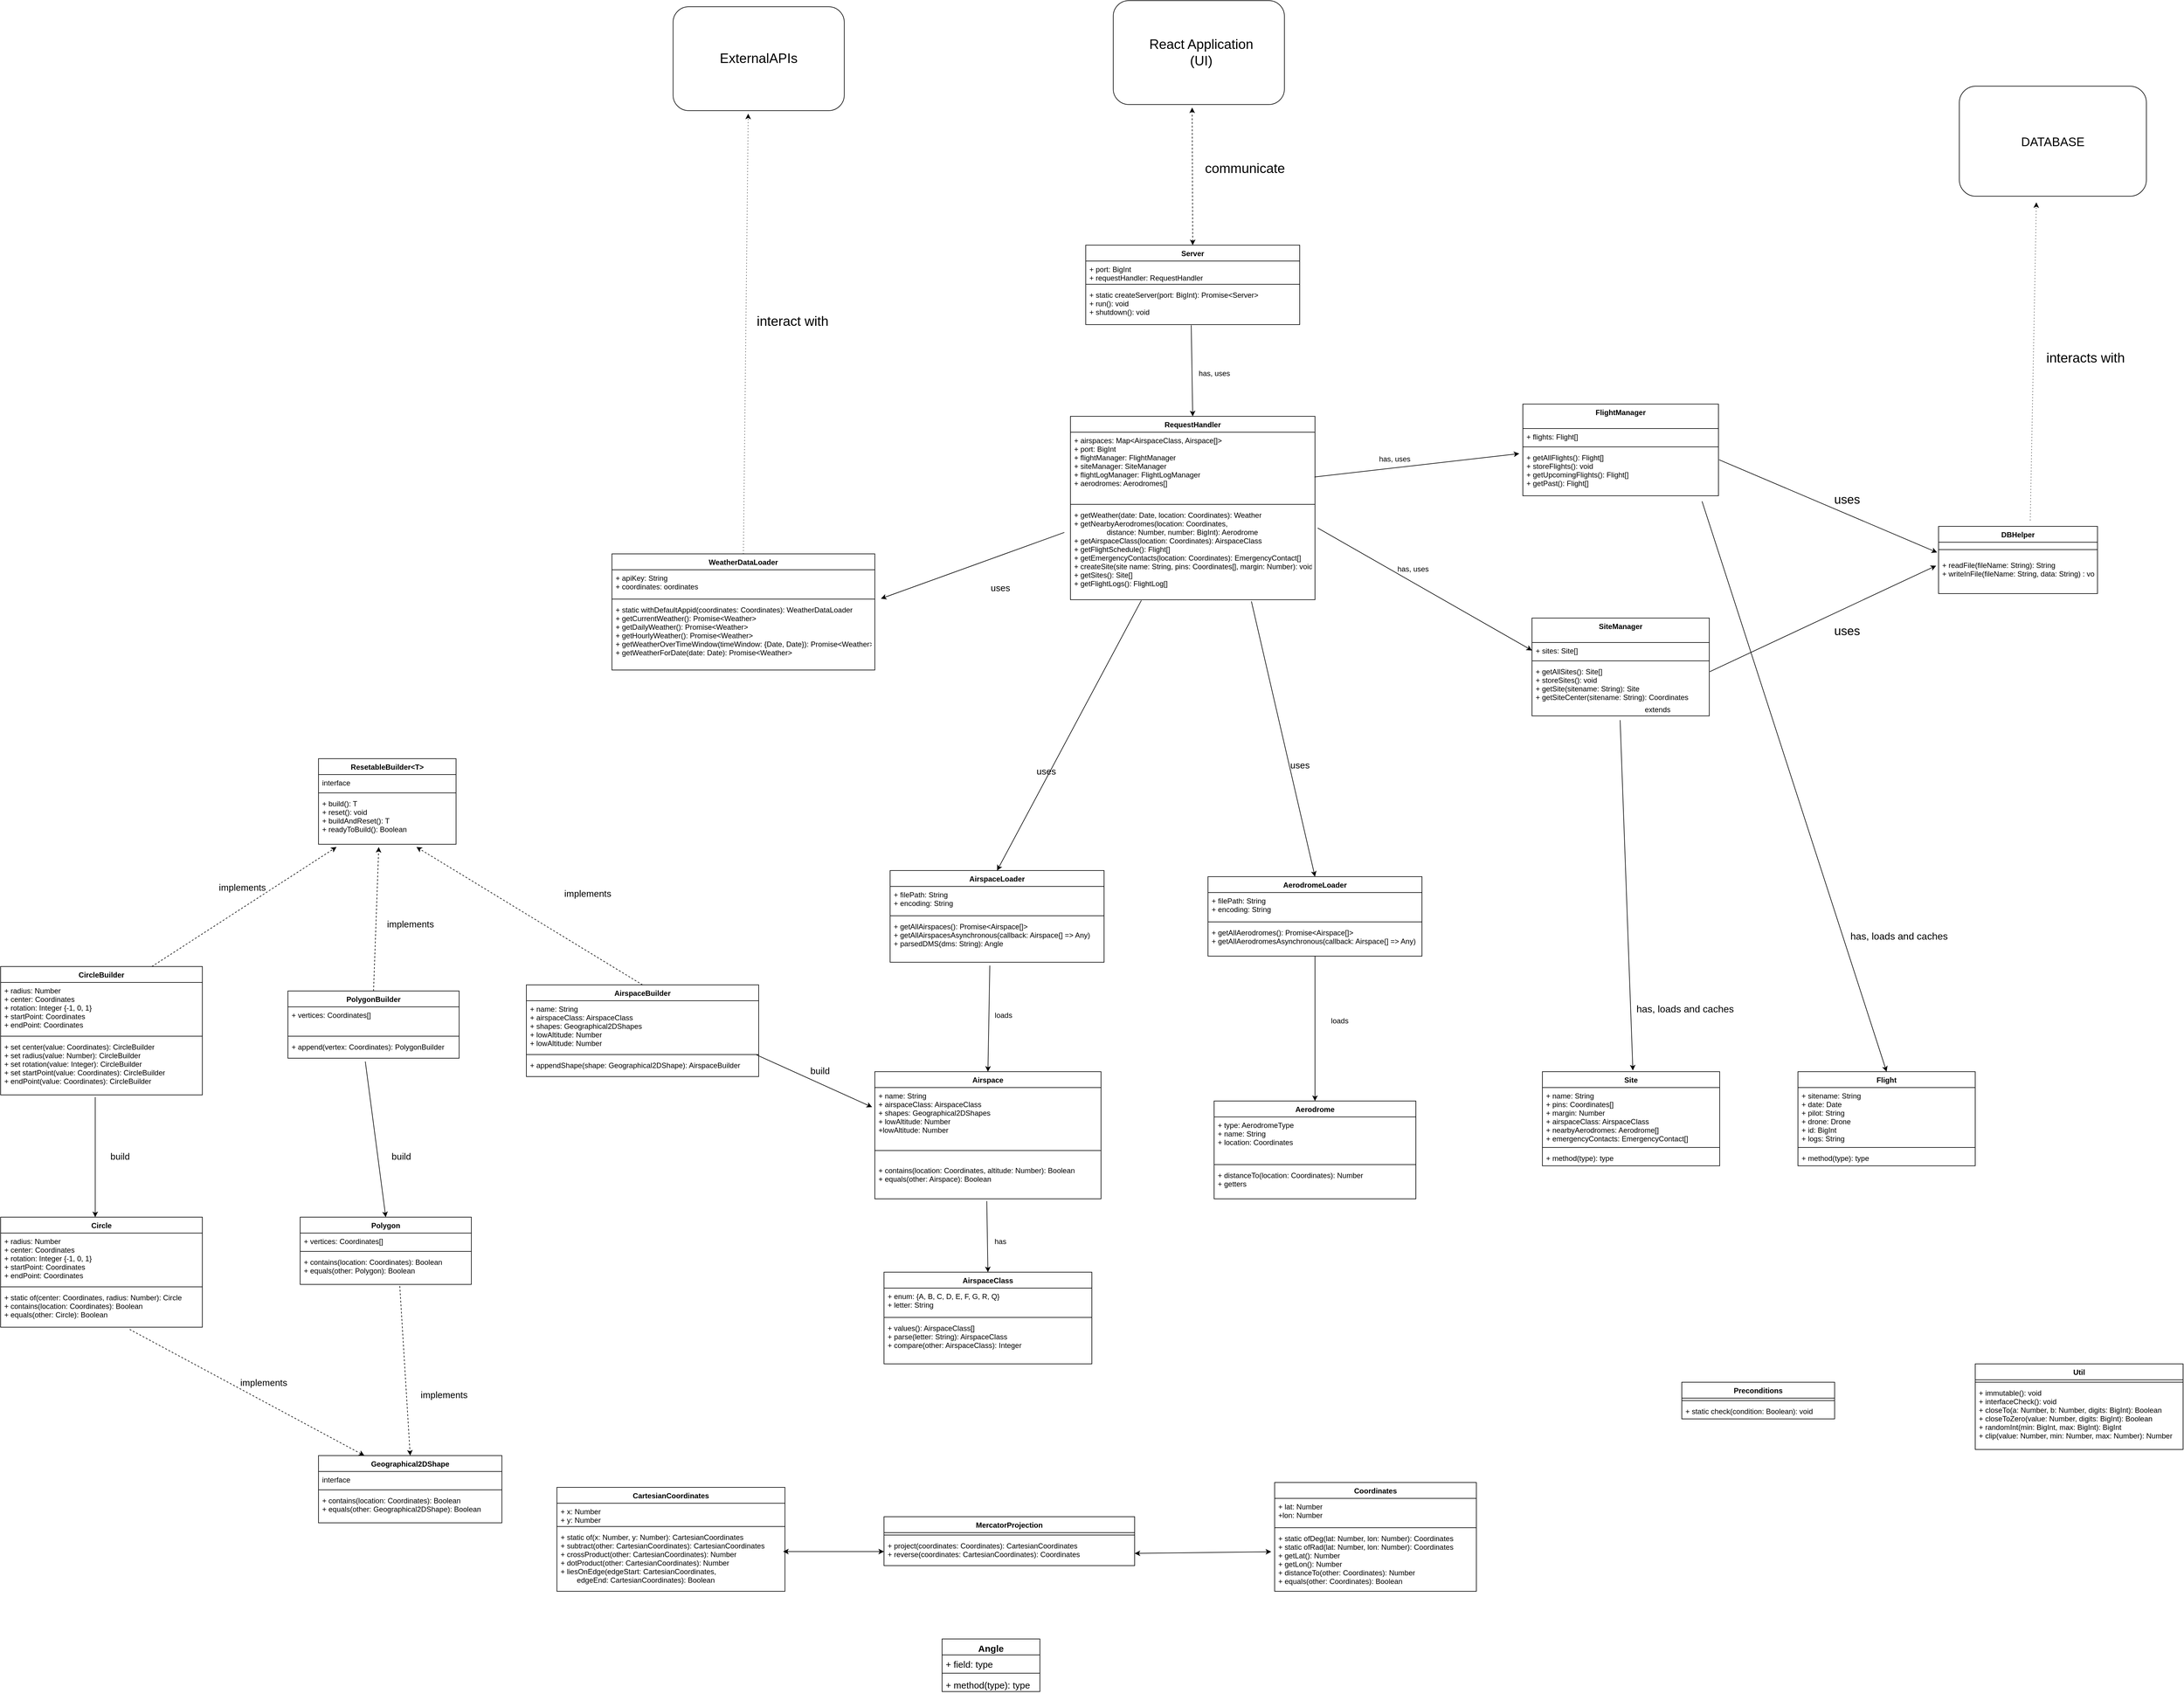 <mxfile version="17.2.4" type="github">
  <diagram id="C5RBs43oDa-KdzZeNtuy" name="Page-1">
    <mxGraphModel dx="4141" dy="2579" grid="1" gridSize="10" guides="1" tooltips="1" connect="1" arrows="1" fold="1" page="1" pageScale="1" pageWidth="827" pageHeight="1169" math="0" shadow="0">
      <root>
        <mxCell id="WIyWlLk6GJQsqaUBKTNV-0" />
        <mxCell id="WIyWlLk6GJQsqaUBKTNV-1" parent="WIyWlLk6GJQsqaUBKTNV-0" />
        <mxCell id="lrnJ2G7k063MCXL8fDlo-81" value="DBHelper" style="swimlane;fontStyle=1;align=center;verticalAlign=top;childLayout=stackLayout;horizontal=1;startSize=26;horizontalStack=0;resizeParent=1;resizeParentMax=0;resizeLast=0;collapsible=1;marginBottom=0;" parent="WIyWlLk6GJQsqaUBKTNV-1" vertex="1">
          <mxGeometry x="1500" y="370" width="260" height="110" as="geometry" />
        </mxCell>
        <mxCell id="lrnJ2G7k063MCXL8fDlo-83" value="" style="line;strokeWidth=1;fillColor=none;align=left;verticalAlign=middle;spacingTop=-1;spacingLeft=3;spacingRight=3;rotatable=0;labelPosition=right;points=[];portConstraint=eastwest;" parent="lrnJ2G7k063MCXL8fDlo-81" vertex="1">
          <mxGeometry y="26" width="260" height="24" as="geometry" />
        </mxCell>
        <mxCell id="lrnJ2G7k063MCXL8fDlo-84" value="+ readFile(fileName: String): String&#xa;+ writeInFile(fileName: String, data: String) : void" style="text;strokeColor=none;fillColor=none;align=left;verticalAlign=top;spacingLeft=4;spacingRight=4;overflow=hidden;rotatable=0;points=[[0,0.5],[1,0.5]];portConstraint=eastwest;" parent="lrnJ2G7k063MCXL8fDlo-81" vertex="1">
          <mxGeometry y="50" width="260" height="60" as="geometry" />
        </mxCell>
        <mxCell id="lrnJ2G7k063MCXL8fDlo-104" value="extends" style="text;html=1;align=center;verticalAlign=middle;resizable=0;points=[];autosize=1;strokeColor=none;fillColor=none;" parent="WIyWlLk6GJQsqaUBKTNV-1" vertex="1">
          <mxGeometry x="1010" y="660" width="60" height="20" as="geometry" />
        </mxCell>
        <mxCell id="lrnJ2G7k063MCXL8fDlo-109" style="edgeStyle=none;rounded=0;orthogonalLoop=1;jettySize=auto;html=1;exitX=1.003;exitY=0.224;exitDx=0;exitDy=0;elbow=vertical;exitPerimeter=0;entryX=-0.009;entryY=-0.122;entryDx=0;entryDy=0;entryPerimeter=0;" parent="WIyWlLk6GJQsqaUBKTNV-1" source="vlNL6bizQgZR33wYxCrr-16" edge="1" target="lrnJ2G7k063MCXL8fDlo-84">
          <mxGeometry relative="1" as="geometry">
            <mxPoint x="1610" y="500" as="targetPoint" />
            <Array as="points" />
            <mxPoint x="1280" y="499" as="sourcePoint" />
          </mxGeometry>
        </mxCell>
        <mxCell id="lrnJ2G7k063MCXL8fDlo-120" style="edgeStyle=none;rounded=0;orthogonalLoop=1;jettySize=auto;html=1;exitX=0.29;exitY=1.007;exitDx=0;exitDy=0;elbow=vertical;exitPerimeter=0;entryX=0.5;entryY=0;entryDx=0;entryDy=0;" parent="WIyWlLk6GJQsqaUBKTNV-1" source="vlNL6bizQgZR33wYxCrr-4" target="lrnJ2G7k063MCXL8fDlo-116" edge="1">
          <mxGeometry relative="1" as="geometry">
            <mxPoint x="250" y="1110" as="targetPoint" />
            <mxPoint x="210.3" y="524.526" as="sourcePoint" />
          </mxGeometry>
        </mxCell>
        <mxCell id="lrnJ2G7k063MCXL8fDlo-116" value="AirspaceLoader" style="swimlane;fontStyle=1;align=center;verticalAlign=top;childLayout=stackLayout;horizontal=1;startSize=26;horizontalStack=0;resizeParent=1;resizeParentMax=0;resizeLast=0;collapsible=1;marginBottom=0;" parent="WIyWlLk6GJQsqaUBKTNV-1" vertex="1">
          <mxGeometry x="-215" y="933" width="350" height="150" as="geometry" />
        </mxCell>
        <mxCell id="lrnJ2G7k063MCXL8fDlo-117" value="+ filePath: String&#xa;+ encoding: String" style="text;strokeColor=none;fillColor=none;align=left;verticalAlign=top;spacingLeft=4;spacingRight=4;overflow=hidden;rotatable=0;points=[[0,0.5],[1,0.5]];portConstraint=eastwest;" parent="lrnJ2G7k063MCXL8fDlo-116" vertex="1">
          <mxGeometry y="26" width="350" height="44" as="geometry" />
        </mxCell>
        <mxCell id="lrnJ2G7k063MCXL8fDlo-118" value="" style="line;strokeWidth=1;fillColor=none;align=left;verticalAlign=middle;spacingTop=-1;spacingLeft=3;spacingRight=3;rotatable=0;labelPosition=right;points=[];portConstraint=eastwest;" parent="lrnJ2G7k063MCXL8fDlo-116" vertex="1">
          <mxGeometry y="70" width="350" height="8" as="geometry" />
        </mxCell>
        <mxCell id="lrnJ2G7k063MCXL8fDlo-119" value="+ getAllAirspaces(): Promise&lt;Airspace[]&gt;&#xa;+ getAllAirspacesAsynchronous(callback: Airspace{] =&gt; Any)&#xa;+ parsedDMS(dms: String): Angle" style="text;strokeColor=none;fillColor=none;align=left;verticalAlign=top;spacingLeft=4;spacingRight=4;overflow=hidden;rotatable=0;points=[[0,0.5],[1,0.5]];portConstraint=eastwest;" parent="lrnJ2G7k063MCXL8fDlo-116" vertex="1">
          <mxGeometry y="78" width="350" height="72" as="geometry" />
        </mxCell>
        <mxCell id="lrnJ2G7k063MCXL8fDlo-126" style="edgeStyle=none;rounded=0;orthogonalLoop=1;jettySize=auto;html=1;exitX=0.74;exitY=1.018;exitDx=0;exitDy=0;elbow=vertical;exitPerimeter=0;entryX=0.5;entryY=0;entryDx=0;entryDy=0;" parent="WIyWlLk6GJQsqaUBKTNV-1" source="vlNL6bizQgZR33wYxCrr-4" target="lrnJ2G7k063MCXL8fDlo-121" edge="1">
          <mxGeometry relative="1" as="geometry">
            <mxPoint x="120" y="950" as="targetPoint" />
            <mxPoint x="375.85" y="522.728" as="sourcePoint" />
          </mxGeometry>
        </mxCell>
        <mxCell id="lrnJ2G7k063MCXL8fDlo-121" value="AerodromeLoader" style="swimlane;fontStyle=1;align=center;verticalAlign=top;childLayout=stackLayout;horizontal=1;startSize=26;horizontalStack=0;resizeParent=1;resizeParentMax=0;resizeLast=0;collapsible=1;marginBottom=0;" parent="WIyWlLk6GJQsqaUBKTNV-1" vertex="1">
          <mxGeometry x="305" y="943" width="350" height="130" as="geometry" />
        </mxCell>
        <mxCell id="lrnJ2G7k063MCXL8fDlo-122" value="+ filePath: String&#xa;+ encoding: String" style="text;strokeColor=none;fillColor=none;align=left;verticalAlign=top;spacingLeft=4;spacingRight=4;overflow=hidden;rotatable=0;points=[[0,0.5],[1,0.5]];portConstraint=eastwest;" parent="lrnJ2G7k063MCXL8fDlo-121" vertex="1">
          <mxGeometry y="26" width="350" height="44" as="geometry" />
        </mxCell>
        <mxCell id="lrnJ2G7k063MCXL8fDlo-123" value="" style="line;strokeWidth=1;fillColor=none;align=left;verticalAlign=middle;spacingTop=-1;spacingLeft=3;spacingRight=3;rotatable=0;labelPosition=right;points=[];portConstraint=eastwest;" parent="lrnJ2G7k063MCXL8fDlo-121" vertex="1">
          <mxGeometry y="70" width="350" height="8" as="geometry" />
        </mxCell>
        <mxCell id="lrnJ2G7k063MCXL8fDlo-124" value="+ getAllAerodromes(): Promise&lt;Airspace[]&gt;&#xa;+ getAllAerodromesAsynchronous(callback: Airspace{] =&gt; Any)" style="text;strokeColor=none;fillColor=none;align=left;verticalAlign=top;spacingLeft=4;spacingRight=4;overflow=hidden;rotatable=0;points=[[0,0.5],[1,0.5]];portConstraint=eastwest;" parent="lrnJ2G7k063MCXL8fDlo-121" vertex="1">
          <mxGeometry y="78" width="350" height="52" as="geometry" />
        </mxCell>
        <mxCell id="lrnJ2G7k063MCXL8fDlo-127" value="WeatherDataLoader" style="swimlane;fontStyle=1;align=center;verticalAlign=top;childLayout=stackLayout;horizontal=1;startSize=26;horizontalStack=0;resizeParent=1;resizeParentMax=0;resizeLast=0;collapsible=1;marginBottom=0;" parent="WIyWlLk6GJQsqaUBKTNV-1" vertex="1">
          <mxGeometry x="-670" y="415" width="430" height="190" as="geometry" />
        </mxCell>
        <mxCell id="lrnJ2G7k063MCXL8fDlo-128" value="+ apiKey: String&#xa;+ coordinates: oordinates" style="text;strokeColor=none;fillColor=none;align=left;verticalAlign=top;spacingLeft=4;spacingRight=4;overflow=hidden;rotatable=0;points=[[0,0.5],[1,0.5]];portConstraint=eastwest;" parent="lrnJ2G7k063MCXL8fDlo-127" vertex="1">
          <mxGeometry y="26" width="430" height="44" as="geometry" />
        </mxCell>
        <mxCell id="lrnJ2G7k063MCXL8fDlo-129" value="" style="line;strokeWidth=1;fillColor=none;align=left;verticalAlign=middle;spacingTop=-1;spacingLeft=3;spacingRight=3;rotatable=0;labelPosition=right;points=[];portConstraint=eastwest;" parent="lrnJ2G7k063MCXL8fDlo-127" vertex="1">
          <mxGeometry y="70" width="430" height="8" as="geometry" />
        </mxCell>
        <mxCell id="lrnJ2G7k063MCXL8fDlo-130" value="+ static withDefaultAppid(coordinates: Coordinates): WeatherDataLoader&#xa;+ getCurrentWeather(): Promise&lt;Weather&gt;&#xa;+ getDailyWeather(): Promise&lt;Weather&gt;&#xa;+ getHourlyWeather(): Promise&lt;Weather&gt;&#xa;+ getWeatherOverTimeWindow(timeWindow: {Date, Date}): Promise&lt;Weather&gt;&#xa;+ getWeatherForDate(date: Date): Promise&lt;Weather&gt;&#xa;" style="text;strokeColor=none;fillColor=none;align=left;verticalAlign=top;spacingLeft=4;spacingRight=4;overflow=hidden;rotatable=0;points=[[0,0.5],[1,0.5]];portConstraint=eastwest;" parent="lrnJ2G7k063MCXL8fDlo-127" vertex="1">
          <mxGeometry y="78" width="430" height="112" as="geometry" />
        </mxCell>
        <mxCell id="lrnJ2G7k063MCXL8fDlo-131" style="edgeStyle=none;rounded=0;orthogonalLoop=1;jettySize=auto;html=1;exitX=-0.025;exitY=0.276;exitDx=0;exitDy=0;entryX=1.023;entryY=-0.042;entryDx=0;entryDy=0;entryPerimeter=0;elbow=vertical;exitPerimeter=0;" parent="WIyWlLk6GJQsqaUBKTNV-1" source="vlNL6bizQgZR33wYxCrr-4" target="lrnJ2G7k063MCXL8fDlo-130" edge="1">
          <mxGeometry relative="1" as="geometry">
            <mxPoint x="120.0" y="433" as="sourcePoint" />
          </mxGeometry>
        </mxCell>
        <mxCell id="lrnJ2G7k063MCXL8fDlo-132" value="Aerodrome" style="swimlane;fontStyle=1;align=center;verticalAlign=top;childLayout=stackLayout;horizontal=1;startSize=26;horizontalStack=0;resizeParent=1;resizeParentMax=0;resizeLast=0;collapsible=1;marginBottom=0;" parent="WIyWlLk6GJQsqaUBKTNV-1" vertex="1">
          <mxGeometry x="315" y="1310" width="330" height="160" as="geometry" />
        </mxCell>
        <mxCell id="lrnJ2G7k063MCXL8fDlo-133" value="+ type: AerodromeType&#xa;+ name: String&#xa;+ location: Coordinates" style="text;strokeColor=none;fillColor=none;align=left;verticalAlign=top;spacingLeft=4;spacingRight=4;overflow=hidden;rotatable=0;points=[[0,0.5],[1,0.5]];portConstraint=eastwest;" parent="lrnJ2G7k063MCXL8fDlo-132" vertex="1">
          <mxGeometry y="26" width="330" height="74" as="geometry" />
        </mxCell>
        <mxCell id="lrnJ2G7k063MCXL8fDlo-134" value="" style="line;strokeWidth=1;fillColor=none;align=left;verticalAlign=middle;spacingTop=-1;spacingLeft=3;spacingRight=3;rotatable=0;labelPosition=right;points=[];portConstraint=eastwest;" parent="lrnJ2G7k063MCXL8fDlo-132" vertex="1">
          <mxGeometry y="100" width="330" height="8" as="geometry" />
        </mxCell>
        <mxCell id="lrnJ2G7k063MCXL8fDlo-135" value="+ distanceTo(location: Coordinates): Number&#xa;+ getters" style="text;strokeColor=none;fillColor=none;align=left;verticalAlign=top;spacingLeft=4;spacingRight=4;overflow=hidden;rotatable=0;points=[[0,0.5],[1,0.5]];portConstraint=eastwest;" parent="lrnJ2G7k063MCXL8fDlo-132" vertex="1">
          <mxGeometry y="108" width="330" height="52" as="geometry" />
        </mxCell>
        <mxCell id="lrnJ2G7k063MCXL8fDlo-136" value="Airspace" style="swimlane;fontStyle=1;align=center;verticalAlign=top;childLayout=stackLayout;horizontal=1;startSize=26;horizontalStack=0;resizeParent=1;resizeParentMax=0;resizeLast=0;collapsible=1;marginBottom=0;" parent="WIyWlLk6GJQsqaUBKTNV-1" vertex="1">
          <mxGeometry x="-240" y="1262" width="370" height="208" as="geometry" />
        </mxCell>
        <mxCell id="lrnJ2G7k063MCXL8fDlo-137" value="+ name: String&#xa;+ airspaceClass: AirspaceClass&#xa;+ shapes: Geographical2DShapes&#xa;+ lowAltitude: Number&#xa;+lowAltitude: Number" style="text;strokeColor=none;fillColor=none;align=left;verticalAlign=top;spacingLeft=4;spacingRight=4;overflow=hidden;rotatable=0;points=[[0,0.5],[1,0.5]];portConstraint=eastwest;" parent="lrnJ2G7k063MCXL8fDlo-136" vertex="1">
          <mxGeometry y="26" width="370" height="84" as="geometry" />
        </mxCell>
        <mxCell id="lrnJ2G7k063MCXL8fDlo-138" value="" style="line;strokeWidth=1;fillColor=none;align=left;verticalAlign=middle;spacingTop=-1;spacingLeft=3;spacingRight=3;rotatable=0;labelPosition=right;points=[];portConstraint=eastwest;" parent="lrnJ2G7k063MCXL8fDlo-136" vertex="1">
          <mxGeometry y="110" width="370" height="38" as="geometry" />
        </mxCell>
        <mxCell id="lrnJ2G7k063MCXL8fDlo-139" value="+ contains(location: Coordinates, altitude: Number): Boolean&#xa;+ equals(other: Airspace): Boolean" style="text;strokeColor=none;fillColor=none;align=left;verticalAlign=top;spacingLeft=4;spacingRight=4;overflow=hidden;rotatable=0;points=[[0,0.5],[1,0.5]];portConstraint=eastwest;" parent="lrnJ2G7k063MCXL8fDlo-136" vertex="1">
          <mxGeometry y="148" width="370" height="60" as="geometry" />
        </mxCell>
        <mxCell id="lrnJ2G7k063MCXL8fDlo-140" value="AirspaceClass" style="swimlane;fontStyle=1;align=center;verticalAlign=top;childLayout=stackLayout;horizontal=1;startSize=26;horizontalStack=0;resizeParent=1;resizeParentMax=0;resizeLast=0;collapsible=1;marginBottom=0;" parent="WIyWlLk6GJQsqaUBKTNV-1" vertex="1">
          <mxGeometry x="-225" y="1590" width="340" height="150" as="geometry" />
        </mxCell>
        <mxCell id="lrnJ2G7k063MCXL8fDlo-141" value="+ enum: {A, B, C, D, E, F, G, R, Q}&#xa;+ letter: String" style="text;strokeColor=none;fillColor=none;align=left;verticalAlign=top;spacingLeft=4;spacingRight=4;overflow=hidden;rotatable=0;points=[[0,0.5],[1,0.5]];portConstraint=eastwest;" parent="lrnJ2G7k063MCXL8fDlo-140" vertex="1">
          <mxGeometry y="26" width="340" height="44" as="geometry" />
        </mxCell>
        <mxCell id="lrnJ2G7k063MCXL8fDlo-142" value="" style="line;strokeWidth=1;fillColor=none;align=left;verticalAlign=middle;spacingTop=-1;spacingLeft=3;spacingRight=3;rotatable=0;labelPosition=right;points=[];portConstraint=eastwest;" parent="lrnJ2G7k063MCXL8fDlo-140" vertex="1">
          <mxGeometry y="70" width="340" height="8" as="geometry" />
        </mxCell>
        <mxCell id="lrnJ2G7k063MCXL8fDlo-143" value="+ values(): AirspaceClass[]&#xa;+ parse(letter: String): AirspaceClass&#xa;+ compare(other: AirspaceClass): Integer" style="text;strokeColor=none;fillColor=none;align=left;verticalAlign=top;spacingLeft=4;spacingRight=4;overflow=hidden;rotatable=0;points=[[0,0.5],[1,0.5]];portConstraint=eastwest;" parent="lrnJ2G7k063MCXL8fDlo-140" vertex="1">
          <mxGeometry y="78" width="340" height="72" as="geometry" />
        </mxCell>
        <mxCell id="lrnJ2G7k063MCXL8fDlo-144" value="AirspaceBuilder" style="swimlane;fontStyle=1;align=center;verticalAlign=top;childLayout=stackLayout;horizontal=1;startSize=26;horizontalStack=0;resizeParent=1;resizeParentMax=0;resizeLast=0;collapsible=1;marginBottom=0;" parent="WIyWlLk6GJQsqaUBKTNV-1" vertex="1">
          <mxGeometry x="-810" y="1120" width="380" height="150" as="geometry" />
        </mxCell>
        <mxCell id="lrnJ2G7k063MCXL8fDlo-145" value="+ name: String&#xa;+ airspaceClass: AirspaceClass&#xa;+ shapes: Geographical2DShapes&#xa;+ lowAltitude: Number&#xa;+ lowAltitude: Number" style="text;strokeColor=none;fillColor=none;align=left;verticalAlign=top;spacingLeft=4;spacingRight=4;overflow=hidden;rotatable=0;points=[[0,0.5],[1,0.5]];portConstraint=eastwest;" parent="lrnJ2G7k063MCXL8fDlo-144" vertex="1">
          <mxGeometry y="26" width="380" height="84" as="geometry" />
        </mxCell>
        <mxCell id="lrnJ2G7k063MCXL8fDlo-146" value="" style="line;strokeWidth=1;fillColor=none;align=left;verticalAlign=middle;spacingTop=-1;spacingLeft=3;spacingRight=3;rotatable=0;labelPosition=right;points=[];portConstraint=eastwest;" parent="lrnJ2G7k063MCXL8fDlo-144" vertex="1">
          <mxGeometry y="110" width="380" height="8" as="geometry" />
        </mxCell>
        <mxCell id="lrnJ2G7k063MCXL8fDlo-147" value="+ appendShape(shape: Geographical2DShape): AirspaceBuilder&#xa;" style="text;strokeColor=none;fillColor=none;align=left;verticalAlign=top;spacingLeft=4;spacingRight=4;overflow=hidden;rotatable=0;points=[[0,0.5],[1,0.5]];portConstraint=eastwest;" parent="lrnJ2G7k063MCXL8fDlo-144" vertex="1">
          <mxGeometry y="118" width="380" height="32" as="geometry" />
        </mxCell>
        <mxCell id="lrnJ2G7k063MCXL8fDlo-148" value="ResetableBuilder&lt;T&gt;" style="swimlane;fontStyle=1;align=center;verticalAlign=top;childLayout=stackLayout;horizontal=1;startSize=26;horizontalStack=0;resizeParent=1;resizeParentMax=0;resizeLast=0;collapsible=1;marginBottom=0;" parent="WIyWlLk6GJQsqaUBKTNV-1" vertex="1">
          <mxGeometry x="-1150" y="750" width="225" height="140" as="geometry" />
        </mxCell>
        <mxCell id="lrnJ2G7k063MCXL8fDlo-149" value="interface" style="text;strokeColor=none;fillColor=none;align=left;verticalAlign=top;spacingLeft=4;spacingRight=4;overflow=hidden;rotatable=0;points=[[0,0.5],[1,0.5]];portConstraint=eastwest;" parent="lrnJ2G7k063MCXL8fDlo-148" vertex="1">
          <mxGeometry y="26" width="225" height="26" as="geometry" />
        </mxCell>
        <mxCell id="lrnJ2G7k063MCXL8fDlo-150" value="" style="line;strokeWidth=1;fillColor=none;align=left;verticalAlign=middle;spacingTop=-1;spacingLeft=3;spacingRight=3;rotatable=0;labelPosition=right;points=[];portConstraint=eastwest;" parent="lrnJ2G7k063MCXL8fDlo-148" vertex="1">
          <mxGeometry y="52" width="225" height="8" as="geometry" />
        </mxCell>
        <mxCell id="lrnJ2G7k063MCXL8fDlo-151" value="+ build(): T&#xa;+ reset(): void&#xa;+ buildAndReset(): T&#xa;+ readyToBuild(): Boolean" style="text;strokeColor=none;fillColor=none;align=left;verticalAlign=top;spacingLeft=4;spacingRight=4;overflow=hidden;rotatable=0;points=[[0,0.5],[1,0.5]];portConstraint=eastwest;" parent="lrnJ2G7k063MCXL8fDlo-148" vertex="1">
          <mxGeometry y="60" width="225" height="80" as="geometry" />
        </mxCell>
        <mxCell id="lrnJ2G7k063MCXL8fDlo-152" value="PolygonBuilder" style="swimlane;fontStyle=1;align=center;verticalAlign=top;childLayout=stackLayout;horizontal=1;startSize=26;horizontalStack=0;resizeParent=1;resizeParentMax=0;resizeLast=0;collapsible=1;marginBottom=0;" parent="WIyWlLk6GJQsqaUBKTNV-1" vertex="1">
          <mxGeometry x="-1200" y="1130" width="280" height="110" as="geometry" />
        </mxCell>
        <mxCell id="lrnJ2G7k063MCXL8fDlo-153" value="+ vertices: Coordinates[]" style="text;strokeColor=none;fillColor=none;align=left;verticalAlign=top;spacingLeft=4;spacingRight=4;overflow=hidden;rotatable=0;points=[[0,0.5],[1,0.5]];portConstraint=eastwest;" parent="lrnJ2G7k063MCXL8fDlo-152" vertex="1">
          <mxGeometry y="26" width="280" height="44" as="geometry" />
        </mxCell>
        <mxCell id="lrnJ2G7k063MCXL8fDlo-154" value="" style="line;strokeWidth=1;fillColor=none;align=left;verticalAlign=middle;spacingTop=-1;spacingLeft=3;spacingRight=3;rotatable=0;labelPosition=right;points=[];portConstraint=eastwest;" parent="lrnJ2G7k063MCXL8fDlo-152" vertex="1">
          <mxGeometry y="70" width="280" height="8" as="geometry" />
        </mxCell>
        <mxCell id="lrnJ2G7k063MCXL8fDlo-155" value="+ append(vertex: Coordinates): PolygonBuilder&#xa;" style="text;strokeColor=none;fillColor=none;align=left;verticalAlign=top;spacingLeft=4;spacingRight=4;overflow=hidden;rotatable=0;points=[[0,0.5],[1,0.5]];portConstraint=eastwest;" parent="lrnJ2G7k063MCXL8fDlo-152" vertex="1">
          <mxGeometry y="78" width="280" height="32" as="geometry" />
        </mxCell>
        <mxCell id="lrnJ2G7k063MCXL8fDlo-156" value="CircleBuilder" style="swimlane;fontStyle=1;align=center;verticalAlign=top;childLayout=stackLayout;horizontal=1;startSize=26;horizontalStack=0;resizeParent=1;resizeParentMax=0;resizeLast=0;collapsible=1;marginBottom=0;" parent="WIyWlLk6GJQsqaUBKTNV-1" vertex="1">
          <mxGeometry x="-1670" y="1090" width="330" height="210" as="geometry" />
        </mxCell>
        <mxCell id="lrnJ2G7k063MCXL8fDlo-157" value="+ radius: Number&#xa;+ center: Coordinates&#xa;+ rotation: Integer {-1, 0, 1}&#xa;+ startPoint: Coordinates&#xa;+ endPoint: Coordinates" style="text;strokeColor=none;fillColor=none;align=left;verticalAlign=top;spacingLeft=4;spacingRight=4;overflow=hidden;rotatable=0;points=[[0,0.5],[1,0.5]];portConstraint=eastwest;" parent="lrnJ2G7k063MCXL8fDlo-156" vertex="1">
          <mxGeometry y="26" width="330" height="84" as="geometry" />
        </mxCell>
        <mxCell id="lrnJ2G7k063MCXL8fDlo-158" value="" style="line;strokeWidth=1;fillColor=none;align=left;verticalAlign=middle;spacingTop=-1;spacingLeft=3;spacingRight=3;rotatable=0;labelPosition=right;points=[];portConstraint=eastwest;" parent="lrnJ2G7k063MCXL8fDlo-156" vertex="1">
          <mxGeometry y="110" width="330" height="8" as="geometry" />
        </mxCell>
        <mxCell id="lrnJ2G7k063MCXL8fDlo-159" value="+ set center(value: Coordinates): CircleBuilder&#xa;+ set radius(value: Number): CircleBuilder&#xa;+ set rotation(value: Integer): CircleBuilder&#xa;+ set startPoint(value: Coordinates): CircleBuilder&#xa;+ endPoint(value: Coordinates): CircleBuilder" style="text;strokeColor=none;fillColor=none;align=left;verticalAlign=top;spacingLeft=4;spacingRight=4;overflow=hidden;rotatable=0;points=[[0,0.5],[1,0.5]];portConstraint=eastwest;" parent="lrnJ2G7k063MCXL8fDlo-156" vertex="1">
          <mxGeometry y="118" width="330" height="92" as="geometry" />
        </mxCell>
        <mxCell id="lrnJ2G7k063MCXL8fDlo-160" value="Geographical2DShape" style="swimlane;fontStyle=1;align=center;verticalAlign=top;childLayout=stackLayout;horizontal=1;startSize=26;horizontalStack=0;resizeParent=1;resizeParentMax=0;resizeLast=0;collapsible=1;marginBottom=0;" parent="WIyWlLk6GJQsqaUBKTNV-1" vertex="1">
          <mxGeometry x="-1150" y="1890" width="300" height="110" as="geometry" />
        </mxCell>
        <mxCell id="lrnJ2G7k063MCXL8fDlo-161" value="interface" style="text;strokeColor=none;fillColor=none;align=left;verticalAlign=top;spacingLeft=4;spacingRight=4;overflow=hidden;rotatable=0;points=[[0,0.5],[1,0.5]];portConstraint=eastwest;" parent="lrnJ2G7k063MCXL8fDlo-160" vertex="1">
          <mxGeometry y="26" width="300" height="26" as="geometry" />
        </mxCell>
        <mxCell id="lrnJ2G7k063MCXL8fDlo-162" value="" style="line;strokeWidth=1;fillColor=none;align=left;verticalAlign=middle;spacingTop=-1;spacingLeft=3;spacingRight=3;rotatable=0;labelPosition=right;points=[];portConstraint=eastwest;" parent="lrnJ2G7k063MCXL8fDlo-160" vertex="1">
          <mxGeometry y="52" width="300" height="8" as="geometry" />
        </mxCell>
        <mxCell id="lrnJ2G7k063MCXL8fDlo-163" value="+ contains(location: Coordinates): Boolean&#xa;+ equals(other: Geographical2DShape): Boolean" style="text;strokeColor=none;fillColor=none;align=left;verticalAlign=top;spacingLeft=4;spacingRight=4;overflow=hidden;rotatable=0;points=[[0,0.5],[1,0.5]];portConstraint=eastwest;" parent="lrnJ2G7k063MCXL8fDlo-160" vertex="1">
          <mxGeometry y="60" width="300" height="50" as="geometry" />
        </mxCell>
        <mxCell id="lrnJ2G7k063MCXL8fDlo-164" value="Polygon" style="swimlane;fontStyle=1;align=center;verticalAlign=top;childLayout=stackLayout;horizontal=1;startSize=26;horizontalStack=0;resizeParent=1;resizeParentMax=0;resizeLast=0;collapsible=1;marginBottom=0;" parent="WIyWlLk6GJQsqaUBKTNV-1" vertex="1">
          <mxGeometry x="-1180" y="1500" width="280" height="110" as="geometry" />
        </mxCell>
        <mxCell id="lrnJ2G7k063MCXL8fDlo-165" value="+ vertices: Coordinates[]" style="text;strokeColor=none;fillColor=none;align=left;verticalAlign=top;spacingLeft=4;spacingRight=4;overflow=hidden;rotatable=0;points=[[0,0.5],[1,0.5]];portConstraint=eastwest;" parent="lrnJ2G7k063MCXL8fDlo-164" vertex="1">
          <mxGeometry y="26" width="280" height="26" as="geometry" />
        </mxCell>
        <mxCell id="lrnJ2G7k063MCXL8fDlo-166" value="" style="line;strokeWidth=1;fillColor=none;align=left;verticalAlign=middle;spacingTop=-1;spacingLeft=3;spacingRight=3;rotatable=0;labelPosition=right;points=[];portConstraint=eastwest;" parent="lrnJ2G7k063MCXL8fDlo-164" vertex="1">
          <mxGeometry y="52" width="280" height="8" as="geometry" />
        </mxCell>
        <mxCell id="lrnJ2G7k063MCXL8fDlo-167" value="+ contains(location: Coordinates): Boolean&#xa;+ equals(other: Polygon): Boolean" style="text;strokeColor=none;fillColor=none;align=left;verticalAlign=top;spacingLeft=4;spacingRight=4;overflow=hidden;rotatable=0;points=[[0,0.5],[1,0.5]];portConstraint=eastwest;" parent="lrnJ2G7k063MCXL8fDlo-164" vertex="1">
          <mxGeometry y="60" width="280" height="50" as="geometry" />
        </mxCell>
        <mxCell id="lrnJ2G7k063MCXL8fDlo-168" value="Circle" style="swimlane;fontStyle=1;align=center;verticalAlign=top;childLayout=stackLayout;horizontal=1;startSize=26;horizontalStack=0;resizeParent=1;resizeParentMax=0;resizeLast=0;collapsible=1;marginBottom=0;" parent="WIyWlLk6GJQsqaUBKTNV-1" vertex="1">
          <mxGeometry x="-1670" y="1500" width="330" height="180" as="geometry" />
        </mxCell>
        <mxCell id="lrnJ2G7k063MCXL8fDlo-169" value="+ radius: Number&#xa;+ center: Coordinates&#xa;+ rotation: Integer {-1, 0, 1}&#xa;+ startPoint: Coordinates&#xa;+ endPoint: Coordinates" style="text;strokeColor=none;fillColor=none;align=left;verticalAlign=top;spacingLeft=4;spacingRight=4;overflow=hidden;rotatable=0;points=[[0,0.5],[1,0.5]];portConstraint=eastwest;" parent="lrnJ2G7k063MCXL8fDlo-168" vertex="1">
          <mxGeometry y="26" width="330" height="84" as="geometry" />
        </mxCell>
        <mxCell id="lrnJ2G7k063MCXL8fDlo-170" value="" style="line;strokeWidth=1;fillColor=none;align=left;verticalAlign=middle;spacingTop=-1;spacingLeft=3;spacingRight=3;rotatable=0;labelPosition=right;points=[];portConstraint=eastwest;" parent="lrnJ2G7k063MCXL8fDlo-168" vertex="1">
          <mxGeometry y="110" width="330" height="8" as="geometry" />
        </mxCell>
        <mxCell id="lrnJ2G7k063MCXL8fDlo-171" value="+ static of(center: Coordinates, radius: Number): Circle&#xa;+ contains(location: Coordinates): Boolean&#xa;+ equals(other: Circle): Boolean" style="text;strokeColor=none;fillColor=none;align=left;verticalAlign=top;spacingLeft=4;spacingRight=4;overflow=hidden;rotatable=0;points=[[0,0.5],[1,0.5]];portConstraint=eastwest;" parent="lrnJ2G7k063MCXL8fDlo-168" vertex="1">
          <mxGeometry y="118" width="330" height="62" as="geometry" />
        </mxCell>
        <mxCell id="lrnJ2G7k063MCXL8fDlo-172" value="CartesianCoordinates" style="swimlane;fontStyle=1;align=center;verticalAlign=top;childLayout=stackLayout;horizontal=1;startSize=26;horizontalStack=0;resizeParent=1;resizeParentMax=0;resizeLast=0;collapsible=1;marginBottom=0;" parent="WIyWlLk6GJQsqaUBKTNV-1" vertex="1">
          <mxGeometry x="-760" y="1942" width="373" height="170" as="geometry" />
        </mxCell>
        <mxCell id="lrnJ2G7k063MCXL8fDlo-173" value="+ x: Number&#xa;+ y: Number" style="text;strokeColor=none;fillColor=none;align=left;verticalAlign=top;spacingLeft=4;spacingRight=4;overflow=hidden;rotatable=0;points=[[0,0.5],[1,0.5]];portConstraint=eastwest;" parent="lrnJ2G7k063MCXL8fDlo-172" vertex="1">
          <mxGeometry y="26" width="373" height="34" as="geometry" />
        </mxCell>
        <mxCell id="lrnJ2G7k063MCXL8fDlo-174" value="" style="line;strokeWidth=1;fillColor=none;align=left;verticalAlign=middle;spacingTop=-1;spacingLeft=3;spacingRight=3;rotatable=0;labelPosition=right;points=[];portConstraint=eastwest;" parent="lrnJ2G7k063MCXL8fDlo-172" vertex="1">
          <mxGeometry y="60" width="373" height="8" as="geometry" />
        </mxCell>
        <mxCell id="lrnJ2G7k063MCXL8fDlo-175" value="+ static of(x: Number, y: Number): CartesianCoordinates&#xa;+ subtract(other: CartesianCoordinates): CartesianCoordinates&#xa;+ crossProduct(other: CartesianCoordinates): Number&#xa;+ dotProduct(other: CartesianCoordinates): Number&#xa;+ liesOnEdge(edgeStart: CartesianCoordinates, &#xa;        edgeEnd: CartesianCoordinates): Boolean&#xa; " style="text;strokeColor=none;fillColor=none;align=left;verticalAlign=top;spacingLeft=4;spacingRight=4;overflow=hidden;rotatable=0;points=[[0,0.5],[1,0.5]];portConstraint=eastwest;" parent="lrnJ2G7k063MCXL8fDlo-172" vertex="1">
          <mxGeometry y="68" width="373" height="102" as="geometry" />
        </mxCell>
        <mxCell id="lrnJ2G7k063MCXL8fDlo-176" value="MercatorProjection" style="swimlane;fontStyle=1;align=center;verticalAlign=top;childLayout=stackLayout;horizontal=1;startSize=26;horizontalStack=0;resizeParent=1;resizeParentMax=0;resizeLast=0;collapsible=1;marginBottom=0;" parent="WIyWlLk6GJQsqaUBKTNV-1" vertex="1">
          <mxGeometry x="-225" y="1990" width="410" height="80" as="geometry" />
        </mxCell>
        <mxCell id="lrnJ2G7k063MCXL8fDlo-178" value="" style="line;strokeWidth=1;fillColor=none;align=left;verticalAlign=middle;spacingTop=-1;spacingLeft=3;spacingRight=3;rotatable=0;labelPosition=right;points=[];portConstraint=eastwest;" parent="lrnJ2G7k063MCXL8fDlo-176" vertex="1">
          <mxGeometry y="26" width="410" height="8" as="geometry" />
        </mxCell>
        <mxCell id="lrnJ2G7k063MCXL8fDlo-179" value="+ project(coordinates: Coordinates): CartesianCoordinates&#xa;+ reverse(coordinates: CartesianCoordinates): Coordinates" style="text;strokeColor=none;fillColor=none;align=left;verticalAlign=top;spacingLeft=4;spacingRight=4;overflow=hidden;rotatable=0;points=[[0,0.5],[1,0.5]];portConstraint=eastwest;" parent="lrnJ2G7k063MCXL8fDlo-176" vertex="1">
          <mxGeometry y="34" width="410" height="46" as="geometry" />
        </mxCell>
        <mxCell id="lrnJ2G7k063MCXL8fDlo-180" value="Coordinates" style="swimlane;fontStyle=1;align=center;verticalAlign=top;childLayout=stackLayout;horizontal=1;startSize=26;horizontalStack=0;resizeParent=1;resizeParentMax=0;resizeLast=0;collapsible=1;marginBottom=0;" parent="WIyWlLk6GJQsqaUBKTNV-1" vertex="1">
          <mxGeometry x="414" y="1934" width="330" height="178" as="geometry" />
        </mxCell>
        <mxCell id="lrnJ2G7k063MCXL8fDlo-181" value="+ lat: Number&#xa;+lon: Number" style="text;strokeColor=none;fillColor=none;align=left;verticalAlign=top;spacingLeft=4;spacingRight=4;overflow=hidden;rotatable=0;points=[[0,0.5],[1,0.5]];portConstraint=eastwest;" parent="lrnJ2G7k063MCXL8fDlo-180" vertex="1">
          <mxGeometry y="26" width="330" height="44" as="geometry" />
        </mxCell>
        <mxCell id="lrnJ2G7k063MCXL8fDlo-182" value="" style="line;strokeWidth=1;fillColor=none;align=left;verticalAlign=middle;spacingTop=-1;spacingLeft=3;spacingRight=3;rotatable=0;labelPosition=right;points=[];portConstraint=eastwest;" parent="lrnJ2G7k063MCXL8fDlo-180" vertex="1">
          <mxGeometry y="70" width="330" height="8" as="geometry" />
        </mxCell>
        <mxCell id="lrnJ2G7k063MCXL8fDlo-183" value="+ static ofDeg(lat: Number, lon: Number): Coordinates&#xa;+ static ofRad(lat: Number, lon: Number): Coordinates&#xa;+ getLat(): Number&#xa;+ getLon(): Number&#xa;+ distanceTo(other: Coordinates): Number&#xa;+ equals(other: Coordinates): Boolean" style="text;strokeColor=none;fillColor=none;align=left;verticalAlign=top;spacingLeft=4;spacingRight=4;overflow=hidden;rotatable=0;points=[[0,0.5],[1,0.5]];portConstraint=eastwest;" parent="lrnJ2G7k063MCXL8fDlo-180" vertex="1">
          <mxGeometry y="78" width="330" height="100" as="geometry" />
        </mxCell>
        <mxCell id="lrnJ2G7k063MCXL8fDlo-184" value="Site" style="swimlane;fontStyle=1;align=center;verticalAlign=top;childLayout=stackLayout;horizontal=1;startSize=26;horizontalStack=0;resizeParent=1;resizeParentMax=0;resizeLast=0;collapsible=1;marginBottom=0;" parent="WIyWlLk6GJQsqaUBKTNV-1" vertex="1">
          <mxGeometry x="852" y="1262" width="290" height="154" as="geometry" />
        </mxCell>
        <mxCell id="lrnJ2G7k063MCXL8fDlo-185" value="+ name: String&#xa;+ pins: Coordinates[]&#xa;+ margin: Number&#xa;+ airspaceClass: AirspaceClass&#xa;+ nearbyAerodromes: Aerodrome[]&#xa;+ emergencyContacts: EmergencyContact[]" style="text;strokeColor=none;fillColor=none;align=left;verticalAlign=top;spacingLeft=4;spacingRight=4;overflow=hidden;rotatable=0;points=[[0,0.5],[1,0.5]];portConstraint=eastwest;" parent="lrnJ2G7k063MCXL8fDlo-184" vertex="1">
          <mxGeometry y="26" width="290" height="94" as="geometry" />
        </mxCell>
        <mxCell id="lrnJ2G7k063MCXL8fDlo-186" value="" style="line;strokeWidth=1;fillColor=none;align=left;verticalAlign=middle;spacingTop=-1;spacingLeft=3;spacingRight=3;rotatable=0;labelPosition=right;points=[];portConstraint=eastwest;" parent="lrnJ2G7k063MCXL8fDlo-184" vertex="1">
          <mxGeometry y="120" width="290" height="8" as="geometry" />
        </mxCell>
        <mxCell id="lrnJ2G7k063MCXL8fDlo-187" value="+ method(type): type" style="text;strokeColor=none;fillColor=none;align=left;verticalAlign=top;spacingLeft=4;spacingRight=4;overflow=hidden;rotatable=0;points=[[0,0.5],[1,0.5]];portConstraint=eastwest;" parent="lrnJ2G7k063MCXL8fDlo-184" vertex="1">
          <mxGeometry y="128" width="290" height="26" as="geometry" />
        </mxCell>
        <mxCell id="lrnJ2G7k063MCXL8fDlo-188" value="Flight" style="swimlane;fontStyle=1;align=center;verticalAlign=top;childLayout=stackLayout;horizontal=1;startSize=26;horizontalStack=0;resizeParent=1;resizeParentMax=0;resizeLast=0;collapsible=1;marginBottom=0;" parent="WIyWlLk6GJQsqaUBKTNV-1" vertex="1">
          <mxGeometry x="1270" y="1262" width="290" height="154" as="geometry" />
        </mxCell>
        <mxCell id="lrnJ2G7k063MCXL8fDlo-189" value="+ sitename: String&#xa;+ date: Date&#xa;+ pilot: String&#xa;+ drone: Drone&#xa;+ id: BigInt&#xa;+ logs: String" style="text;strokeColor=none;fillColor=none;align=left;verticalAlign=top;spacingLeft=4;spacingRight=4;overflow=hidden;rotatable=0;points=[[0,0.5],[1,0.5]];portConstraint=eastwest;" parent="lrnJ2G7k063MCXL8fDlo-188" vertex="1">
          <mxGeometry y="26" width="290" height="94" as="geometry" />
        </mxCell>
        <mxCell id="lrnJ2G7k063MCXL8fDlo-190" value="" style="line;strokeWidth=1;fillColor=none;align=left;verticalAlign=middle;spacingTop=-1;spacingLeft=3;spacingRight=3;rotatable=0;labelPosition=right;points=[];portConstraint=eastwest;" parent="lrnJ2G7k063MCXL8fDlo-188" vertex="1">
          <mxGeometry y="120" width="290" height="8" as="geometry" />
        </mxCell>
        <mxCell id="lrnJ2G7k063MCXL8fDlo-191" value="+ method(type): type" style="text;strokeColor=none;fillColor=none;align=left;verticalAlign=top;spacingLeft=4;spacingRight=4;overflow=hidden;rotatable=0;points=[[0,0.5],[1,0.5]];portConstraint=eastwest;" parent="lrnJ2G7k063MCXL8fDlo-188" vertex="1">
          <mxGeometry y="128" width="290" height="26" as="geometry" />
        </mxCell>
        <mxCell id="lrnJ2G7k063MCXL8fDlo-192" value="Preconditions" style="swimlane;fontStyle=1;align=center;verticalAlign=top;childLayout=stackLayout;horizontal=1;startSize=26;horizontalStack=0;resizeParent=1;resizeParentMax=0;resizeLast=0;collapsible=1;marginBottom=0;" parent="WIyWlLk6GJQsqaUBKTNV-1" vertex="1">
          <mxGeometry x="1080" y="1770" width="250" height="60" as="geometry" />
        </mxCell>
        <mxCell id="lrnJ2G7k063MCXL8fDlo-194" value="" style="line;strokeWidth=1;fillColor=none;align=left;verticalAlign=middle;spacingTop=-1;spacingLeft=3;spacingRight=3;rotatable=0;labelPosition=right;points=[];portConstraint=eastwest;" parent="lrnJ2G7k063MCXL8fDlo-192" vertex="1">
          <mxGeometry y="26" width="250" height="8" as="geometry" />
        </mxCell>
        <mxCell id="lrnJ2G7k063MCXL8fDlo-195" value="+ static check(condition: Boolean): void" style="text;strokeColor=none;fillColor=none;align=left;verticalAlign=top;spacingLeft=4;spacingRight=4;overflow=hidden;rotatable=0;points=[[0,0.5],[1,0.5]];portConstraint=eastwest;" parent="lrnJ2G7k063MCXL8fDlo-192" vertex="1">
          <mxGeometry y="34" width="250" height="26" as="geometry" />
        </mxCell>
        <mxCell id="lrnJ2G7k063MCXL8fDlo-196" value="Util" style="swimlane;fontStyle=1;align=center;verticalAlign=top;childLayout=stackLayout;horizontal=1;startSize=26;horizontalStack=0;resizeParent=1;resizeParentMax=0;resizeLast=0;collapsible=1;marginBottom=0;" parent="WIyWlLk6GJQsqaUBKTNV-1" vertex="1">
          <mxGeometry x="1560" y="1740" width="340" height="140" as="geometry" />
        </mxCell>
        <mxCell id="lrnJ2G7k063MCXL8fDlo-198" value="" style="line;strokeWidth=1;fillColor=none;align=left;verticalAlign=middle;spacingTop=-1;spacingLeft=3;spacingRight=3;rotatable=0;labelPosition=right;points=[];portConstraint=eastwest;" parent="lrnJ2G7k063MCXL8fDlo-196" vertex="1">
          <mxGeometry y="26" width="340" height="8" as="geometry" />
        </mxCell>
        <mxCell id="lrnJ2G7k063MCXL8fDlo-199" value="+ immutable(): void&#xa;+ interfaceCheck(): void&#xa;+ closeTo(a: Number, b: Number, digits: BigInt): Boolean&#xa;+ closeToZero(value: Number, digits: BigInt): Boolean&#xa;+ randomInt(min: BigInt, max: BigInt): BigInt&#xa;+ clip(value: Number, min: Number, max: Number): Number" style="text;strokeColor=none;fillColor=none;align=left;verticalAlign=top;spacingLeft=4;spacingRight=4;overflow=hidden;rotatable=0;points=[[0,0.5],[1,0.5]];portConstraint=eastwest;" parent="lrnJ2G7k063MCXL8fDlo-196" vertex="1">
          <mxGeometry y="34" width="340" height="106" as="geometry" />
        </mxCell>
        <mxCell id="lrnJ2G7k063MCXL8fDlo-201" value="" style="endArrow=classic;html=1;rounded=0;elbow=vertical;exitX=0.495;exitY=1.062;exitDx=0;exitDy=0;exitPerimeter=0;entryX=0.5;entryY=0;entryDx=0;entryDy=0;" parent="WIyWlLk6GJQsqaUBKTNV-1" source="lrnJ2G7k063MCXL8fDlo-139" target="lrnJ2G7k063MCXL8fDlo-140" edge="1">
          <mxGeometry width="50" height="50" relative="1" as="geometry">
            <mxPoint x="165" y="1920" as="sourcePoint" />
            <mxPoint x="215" y="1870" as="targetPoint" />
          </mxGeometry>
        </mxCell>
        <mxCell id="lrnJ2G7k063MCXL8fDlo-202" value="has" style="text;html=1;align=center;verticalAlign=middle;resizable=0;points=[];autosize=1;strokeColor=none;fillColor=none;" parent="WIyWlLk6GJQsqaUBKTNV-1" vertex="1">
          <mxGeometry x="-50" y="1530" width="30" height="20" as="geometry" />
        </mxCell>
        <mxCell id="lrnJ2G7k063MCXL8fDlo-203" value="" style="endArrow=classic;html=1;rounded=0;elbow=vertical;exitX=0.466;exitY=1.074;exitDx=0;exitDy=0;exitPerimeter=0;entryX=0.5;entryY=0;entryDx=0;entryDy=0;" parent="WIyWlLk6GJQsqaUBKTNV-1" source="lrnJ2G7k063MCXL8fDlo-119" target="lrnJ2G7k063MCXL8fDlo-136" edge="1">
          <mxGeometry width="50" height="50" relative="1" as="geometry">
            <mxPoint x="500" y="1610" as="sourcePoint" />
            <mxPoint x="550" y="1560" as="targetPoint" />
          </mxGeometry>
        </mxCell>
        <mxCell id="lrnJ2G7k063MCXL8fDlo-204" value="loads" style="text;html=1;align=center;verticalAlign=middle;resizable=0;points=[];autosize=1;strokeColor=none;fillColor=none;" parent="WIyWlLk6GJQsqaUBKTNV-1" vertex="1">
          <mxGeometry x="500" y="1169" width="40" height="20" as="geometry" />
        </mxCell>
        <mxCell id="lrnJ2G7k063MCXL8fDlo-205" style="edgeStyle=none;rounded=0;orthogonalLoop=1;jettySize=auto;html=1;exitX=0.5;exitY=0;exitDx=0;exitDy=0;elbow=vertical;" parent="WIyWlLk6GJQsqaUBKTNV-1" source="lrnJ2G7k063MCXL8fDlo-188" target="lrnJ2G7k063MCXL8fDlo-188" edge="1">
          <mxGeometry relative="1" as="geometry" />
        </mxCell>
        <mxCell id="lrnJ2G7k063MCXL8fDlo-206" value="" style="endArrow=classic;html=1;rounded=0;elbow=vertical;exitX=0.497;exitY=1.081;exitDx=0;exitDy=0;exitPerimeter=0;" parent="WIyWlLk6GJQsqaUBKTNV-1" source="vlNL6bizQgZR33wYxCrr-12" edge="1">
          <mxGeometry width="50" height="50" relative="1" as="geometry">
            <mxPoint x="999.34" y="943.616" as="sourcePoint" />
            <mxPoint x="1000" y="1260" as="targetPoint" />
          </mxGeometry>
        </mxCell>
        <mxCell id="lrnJ2G7k063MCXL8fDlo-207" value="&lt;font style=&quot;font-size: 16px&quot;&gt;has, loads and caches&lt;/font&gt;" style="text;html=1;align=center;verticalAlign=middle;resizable=0;points=[];autosize=1;strokeColor=none;fillColor=none;" parent="WIyWlLk6GJQsqaUBKTNV-1" vertex="1">
          <mxGeometry x="1000" y="1149" width="170" height="20" as="geometry" />
        </mxCell>
        <mxCell id="lrnJ2G7k063MCXL8fDlo-208" value="" style="endArrow=classic;html=1;rounded=0;elbow=vertical;exitX=0.916;exitY=1.118;exitDx=0;exitDy=0;exitPerimeter=0;entryX=0.5;entryY=0;entryDx=0;entryDy=0;" parent="WIyWlLk6GJQsqaUBKTNV-1" source="vlNL6bizQgZR33wYxCrr-16" target="lrnJ2G7k063MCXL8fDlo-188" edge="1">
          <mxGeometry width="50" height="50" relative="1" as="geometry">
            <mxPoint x="1333.98" y="934.564" as="sourcePoint" />
            <mxPoint x="860" y="1430" as="targetPoint" />
          </mxGeometry>
        </mxCell>
        <mxCell id="lrnJ2G7k063MCXL8fDlo-212" value="" style="endArrow=classic;html=1;rounded=0;elbow=vertical;entryX=0.5;entryY=0;entryDx=0;entryDy=0;" parent="WIyWlLk6GJQsqaUBKTNV-1" source="lrnJ2G7k063MCXL8fDlo-124" target="lrnJ2G7k063MCXL8fDlo-132" edge="1">
          <mxGeometry width="50" height="50" relative="1" as="geometry">
            <mxPoint x="-210" y="1480" as="sourcePoint" />
            <mxPoint x="-160" y="1430" as="targetPoint" />
          </mxGeometry>
        </mxCell>
        <mxCell id="lrnJ2G7k063MCXL8fDlo-213" value="loads" style="text;html=1;align=center;verticalAlign=middle;resizable=0;points=[];autosize=1;strokeColor=none;fillColor=none;" parent="WIyWlLk6GJQsqaUBKTNV-1" vertex="1">
          <mxGeometry x="-50" y="1160" width="40" height="20" as="geometry" />
        </mxCell>
        <mxCell id="lrnJ2G7k063MCXL8fDlo-214" value="&lt;font style=&quot;font-size: 20px&quot;&gt;DATABASE&lt;/font&gt;" style="rounded=1;whiteSpace=wrap;html=1;" parent="WIyWlLk6GJQsqaUBKTNV-1" vertex="1">
          <mxGeometry x="1534" y="-350" width="306" height="180" as="geometry" />
        </mxCell>
        <mxCell id="lrnJ2G7k063MCXL8fDlo-216" value="" style="endArrow=classic;html=1;rounded=0;elbow=vertical;dashed=1;dashPattern=1 4;" parent="WIyWlLk6GJQsqaUBKTNV-1" edge="1">
          <mxGeometry width="50" height="50" relative="1" as="geometry">
            <mxPoint x="1650" y="360" as="sourcePoint" />
            <mxPoint x="1660" y="-160" as="targetPoint" />
          </mxGeometry>
        </mxCell>
        <mxCell id="lrnJ2G7k063MCXL8fDlo-217" value="" style="endArrow=classic;html=1;rounded=0;dashed=1;dashPattern=1 4;elbow=vertical;exitX=0.5;exitY=0;exitDx=0;exitDy=0;entryX=0.439;entryY=1.029;entryDx=0;entryDy=0;entryPerimeter=0;strokeColor=default;" parent="WIyWlLk6GJQsqaUBKTNV-1" source="lrnJ2G7k063MCXL8fDlo-127" target="lrnJ2G7k063MCXL8fDlo-219" edge="1">
          <mxGeometry width="50" height="50" relative="1" as="geometry">
            <mxPoint x="-520" y="520" as="sourcePoint" />
            <mxPoint x="-760" y="510" as="targetPoint" />
          </mxGeometry>
        </mxCell>
        <mxCell id="lrnJ2G7k063MCXL8fDlo-219" value="&lt;span style=&quot;color: rgba(0 , 0 , 0 , 0) ; font-family: monospace ; font-size: 0px&quot;&gt;%3CmxGraphModel%3E%3Croot%3E%3CmxCell%20id%3D%220%22%2F%3E%3CmxCell%20id%3D%221%22%20parent%3D%220%22%2F%3E%3CmxCell%20id%3D%222%22%20value%3D%22OpenWeather%20API%22%20style%3D%22text%3Bhtml%3D1%3Balign%3Dcenter%3BverticalAlign%3Dmiddle%3Bresizable%3D0%3Bpoints%3D%5B%5D%3Bautosize%3D1%3BstrokeColor%3Dnone%3BfillColor%3Dnone%3B%22%20vertex%3D%221%22%20parent%3D%221%22%3E%3CmxGeometry%20x%3D%22-950%22%20y%3D%22448%22%20width%3D%22110%22%20height%3D%2220%22%20as%3D%22geometry%22%2F%3E%3C%2FmxCell%3E%3C%2Froot%3E%3C%2FmxGraphModel%3E&lt;/span&gt;" style="rounded=1;whiteSpace=wrap;html=1;" parent="WIyWlLk6GJQsqaUBKTNV-1" vertex="1">
          <mxGeometry x="-570" y="-480" width="280" height="170" as="geometry" />
        </mxCell>
        <mxCell id="lrnJ2G7k063MCXL8fDlo-220" value="&lt;font style=&quot;font-size: 22px&quot;&gt;ExternalAPIs&lt;/font&gt;" style="text;html=1;strokeColor=none;fillColor=none;align=center;verticalAlign=middle;whiteSpace=wrap;rounded=0;fontSize=20;" parent="WIyWlLk6GJQsqaUBKTNV-1" vertex="1">
          <mxGeometry x="-460" y="-410" width="60" height="30" as="geometry" />
        </mxCell>
        <mxCell id="lrnJ2G7k063MCXL8fDlo-223" value="&lt;font style=&quot;font-size: 15px&quot;&gt;uses&lt;/font&gt;" style="text;html=1;align=center;verticalAlign=middle;resizable=0;points=[];autosize=1;strokeColor=none;fillColor=none;fontSize=12;" parent="WIyWlLk6GJQsqaUBKTNV-1" vertex="1">
          <mxGeometry x="-60" y="460" width="50" height="20" as="geometry" />
        </mxCell>
        <mxCell id="lrnJ2G7k063MCXL8fDlo-224" value="uses" style="text;html=1;align=center;verticalAlign=middle;resizable=0;points=[];autosize=1;strokeColor=none;fillColor=none;fontSize=15;" parent="WIyWlLk6GJQsqaUBKTNV-1" vertex="1">
          <mxGeometry x="15" y="760" width="50" height="20" as="geometry" />
        </mxCell>
        <mxCell id="lrnJ2G7k063MCXL8fDlo-225" value="uses" style="text;html=1;align=center;verticalAlign=middle;resizable=0;points=[];autosize=1;strokeColor=none;fillColor=none;fontSize=15;" parent="WIyWlLk6GJQsqaUBKTNV-1" vertex="1">
          <mxGeometry x="430" y="750" width="50" height="20" as="geometry" />
        </mxCell>
        <mxCell id="lrnJ2G7k063MCXL8fDlo-226" value="" style="endArrow=classic;html=1;rounded=0;fontSize=15;elbow=vertical;entryX=-0.012;entryY=0.381;entryDx=0;entryDy=0;entryPerimeter=0;exitX=0.991;exitY=1.054;exitDx=0;exitDy=0;exitPerimeter=0;" parent="WIyWlLk6GJQsqaUBKTNV-1" source="lrnJ2G7k063MCXL8fDlo-145" target="lrnJ2G7k063MCXL8fDlo-137" edge="1">
          <mxGeometry width="50" height="50" relative="1" as="geometry">
            <mxPoint x="-860" y="1500" as="sourcePoint" />
            <mxPoint x="-810" y="1450" as="targetPoint" />
          </mxGeometry>
        </mxCell>
        <mxCell id="lrnJ2G7k063MCXL8fDlo-227" value="build" style="text;html=1;align=center;verticalAlign=middle;resizable=0;points=[];autosize=1;strokeColor=none;fillColor=none;fontSize=15;" parent="WIyWlLk6GJQsqaUBKTNV-1" vertex="1">
          <mxGeometry x="-355" y="1250" width="50" height="20" as="geometry" />
        </mxCell>
        <mxCell id="lrnJ2G7k063MCXL8fDlo-228" value="" style="endArrow=classic;html=1;rounded=0;fontSize=15;elbow=vertical;exitX=0.5;exitY=0;exitDx=0;exitDy=0;entryX=0.712;entryY=1.057;entryDx=0;entryDy=0;entryPerimeter=0;dashed=1;" parent="WIyWlLk6GJQsqaUBKTNV-1" source="lrnJ2G7k063MCXL8fDlo-144" target="lrnJ2G7k063MCXL8fDlo-151" edge="1">
          <mxGeometry width="50" height="50" relative="1" as="geometry">
            <mxPoint x="-860" y="1120" as="sourcePoint" />
            <mxPoint x="-810" y="1070" as="targetPoint" />
          </mxGeometry>
        </mxCell>
        <mxCell id="lrnJ2G7k063MCXL8fDlo-229" value="implements" style="text;html=1;align=center;verticalAlign=middle;resizable=0;points=[];autosize=1;strokeColor=none;fillColor=none;fontSize=15;" parent="WIyWlLk6GJQsqaUBKTNV-1" vertex="1">
          <mxGeometry x="-755" y="960" width="90" height="20" as="geometry" />
        </mxCell>
        <mxCell id="lrnJ2G7k063MCXL8fDlo-230" value="" style="endArrow=classic;html=1;rounded=0;dashed=1;fontSize=15;elbow=vertical;exitX=0.5;exitY=0;exitDx=0;exitDy=0;entryX=0.438;entryY=1.057;entryDx=0;entryDy=0;entryPerimeter=0;" parent="WIyWlLk6GJQsqaUBKTNV-1" source="lrnJ2G7k063MCXL8fDlo-152" target="lrnJ2G7k063MCXL8fDlo-151" edge="1">
          <mxGeometry width="50" height="50" relative="1" as="geometry">
            <mxPoint x="-890" y="1070" as="sourcePoint" />
            <mxPoint x="-840" y="1020" as="targetPoint" />
          </mxGeometry>
        </mxCell>
        <mxCell id="lrnJ2G7k063MCXL8fDlo-231" value="" style="endArrow=classic;html=1;rounded=0;dashed=1;fontSize=15;elbow=vertical;exitX=0.75;exitY=0;exitDx=0;exitDy=0;entryX=0.131;entryY=1.057;entryDx=0;entryDy=0;entryPerimeter=0;" parent="WIyWlLk6GJQsqaUBKTNV-1" source="lrnJ2G7k063MCXL8fDlo-156" target="lrnJ2G7k063MCXL8fDlo-151" edge="1">
          <mxGeometry width="50" height="50" relative="1" as="geometry">
            <mxPoint x="-1050" y="1140" as="sourcePoint" />
            <mxPoint x="-901.45" y="904.56" as="targetPoint" />
          </mxGeometry>
        </mxCell>
        <mxCell id="lrnJ2G7k063MCXL8fDlo-232" value="implements" style="text;html=1;align=center;verticalAlign=middle;resizable=0;points=[];autosize=1;strokeColor=none;fillColor=none;fontSize=15;" parent="WIyWlLk6GJQsqaUBKTNV-1" vertex="1">
          <mxGeometry x="-1045" y="1010" width="90" height="20" as="geometry" />
        </mxCell>
        <mxCell id="lrnJ2G7k063MCXL8fDlo-233" value="implements" style="text;html=1;align=center;verticalAlign=middle;resizable=0;points=[];autosize=1;strokeColor=none;fillColor=none;fontSize=15;" parent="WIyWlLk6GJQsqaUBKTNV-1" vertex="1">
          <mxGeometry x="-1320" y="950" width="90" height="20" as="geometry" />
        </mxCell>
        <mxCell id="lrnJ2G7k063MCXL8fDlo-234" value="" style="endArrow=classic;html=1;rounded=0;dashed=1;fontSize=15;elbow=vertical;exitX=0.64;exitY=1.059;exitDx=0;exitDy=0;entryX=0.25;entryY=0;entryDx=0;entryDy=0;exitPerimeter=0;" parent="WIyWlLk6GJQsqaUBKTNV-1" source="lrnJ2G7k063MCXL8fDlo-171" target="lrnJ2G7k063MCXL8fDlo-160" edge="1">
          <mxGeometry width="50" height="50" relative="1" as="geometry">
            <mxPoint x="-1412.5" y="1100" as="sourcePoint" />
            <mxPoint x="-970.525" y="904.56" as="targetPoint" />
          </mxGeometry>
        </mxCell>
        <mxCell id="lrnJ2G7k063MCXL8fDlo-235" value="" style="endArrow=classic;html=1;rounded=0;dashed=1;fontSize=15;elbow=vertical;exitX=0.582;exitY=1.055;exitDx=0;exitDy=0;entryX=0.5;entryY=0;entryDx=0;entryDy=0;exitPerimeter=0;" parent="WIyWlLk6GJQsqaUBKTNV-1" source="lrnJ2G7k063MCXL8fDlo-167" target="lrnJ2G7k063MCXL8fDlo-160" edge="1">
          <mxGeometry width="50" height="50" relative="1" as="geometry">
            <mxPoint x="-1402.5" y="1110" as="sourcePoint" />
            <mxPoint x="-960.525" y="914.56" as="targetPoint" />
          </mxGeometry>
        </mxCell>
        <mxCell id="lrnJ2G7k063MCXL8fDlo-236" value="implements" style="text;html=1;align=center;verticalAlign=middle;resizable=0;points=[];autosize=1;strokeColor=none;fillColor=none;fontSize=15;" parent="WIyWlLk6GJQsqaUBKTNV-1" vertex="1">
          <mxGeometry x="-990" y="1780" width="90" height="20" as="geometry" />
        </mxCell>
        <mxCell id="lrnJ2G7k063MCXL8fDlo-237" value="implements" style="text;html=1;align=center;verticalAlign=middle;resizable=0;points=[];autosize=1;strokeColor=none;fillColor=none;fontSize=15;" parent="WIyWlLk6GJQsqaUBKTNV-1" vertex="1">
          <mxGeometry x="-1285" y="1760" width="90" height="20" as="geometry" />
        </mxCell>
        <mxCell id="lrnJ2G7k063MCXL8fDlo-238" value="" style="endArrow=classic;html=1;rounded=0;fontSize=15;elbow=vertical;exitX=0.469;exitY=1.04;exitDx=0;exitDy=0;exitPerimeter=0;entryX=0.469;entryY=0;entryDx=0;entryDy=0;entryPerimeter=0;" parent="WIyWlLk6GJQsqaUBKTNV-1" source="lrnJ2G7k063MCXL8fDlo-159" target="lrnJ2G7k063MCXL8fDlo-168" edge="1">
          <mxGeometry width="50" height="50" relative="1" as="geometry">
            <mxPoint x="-1270" y="1480" as="sourcePoint" />
            <mxPoint x="-1220" y="1430" as="targetPoint" />
          </mxGeometry>
        </mxCell>
        <mxCell id="lrnJ2G7k063MCXL8fDlo-239" value="build" style="text;html=1;align=center;verticalAlign=middle;resizable=0;points=[];autosize=1;strokeColor=none;fillColor=none;fontSize=15;" parent="WIyWlLk6GJQsqaUBKTNV-1" vertex="1">
          <mxGeometry x="-1500" y="1390" width="50" height="20" as="geometry" />
        </mxCell>
        <mxCell id="lrnJ2G7k063MCXL8fDlo-240" value="" style="endArrow=classic;html=1;rounded=0;fontSize=15;elbow=vertical;exitX=0.452;exitY=1.17;exitDx=0;exitDy=0;exitPerimeter=0;entryX=0.5;entryY=0;entryDx=0;entryDy=0;" parent="WIyWlLk6GJQsqaUBKTNV-1" source="lrnJ2G7k063MCXL8fDlo-155" target="lrnJ2G7k063MCXL8fDlo-164" edge="1">
          <mxGeometry width="50" height="50" relative="1" as="geometry">
            <mxPoint x="-1045.23" y="1303.68" as="sourcePoint" />
            <mxPoint x="-1045.23" y="1500.0" as="targetPoint" />
          </mxGeometry>
        </mxCell>
        <mxCell id="lrnJ2G7k063MCXL8fDlo-241" value="build" style="text;html=1;align=center;verticalAlign=middle;resizable=0;points=[];autosize=1;strokeColor=none;fillColor=none;fontSize=15;" parent="WIyWlLk6GJQsqaUBKTNV-1" vertex="1">
          <mxGeometry x="-1040" y="1390" width="50" height="20" as="geometry" />
        </mxCell>
        <mxCell id="lrnJ2G7k063MCXL8fDlo-242" style="edgeStyle=none;rounded=0;orthogonalLoop=1;jettySize=auto;html=1;exitX=0.5;exitY=0;exitDx=0;exitDy=0;fontSize=15;elbow=vertical;" parent="WIyWlLk6GJQsqaUBKTNV-1" source="lrnJ2G7k063MCXL8fDlo-176" target="lrnJ2G7k063MCXL8fDlo-176" edge="1">
          <mxGeometry relative="1" as="geometry" />
        </mxCell>
        <mxCell id="lrnJ2G7k063MCXL8fDlo-243" value="" style="endArrow=classic;startArrow=classic;html=1;rounded=0;fontSize=15;elbow=vertical;entryX=0;entryY=0.5;entryDx=0;entryDy=0;" parent="WIyWlLk6GJQsqaUBKTNV-1" target="lrnJ2G7k063MCXL8fDlo-179" edge="1">
          <mxGeometry width="50" height="50" relative="1" as="geometry">
            <mxPoint x="-390" y="2047" as="sourcePoint" />
            <mxPoint x="-231.56" y="2040.374" as="targetPoint" />
          </mxGeometry>
        </mxCell>
        <mxCell id="lrnJ2G7k063MCXL8fDlo-244" value="" style="endArrow=classic;startArrow=classic;html=1;rounded=0;fontSize=15;elbow=vertical;entryX=-0.017;entryY=0.353;entryDx=0;entryDy=0;entryPerimeter=0;" parent="WIyWlLk6GJQsqaUBKTNV-1" target="lrnJ2G7k063MCXL8fDlo-183" edge="1">
          <mxGeometry width="50" height="50" relative="1" as="geometry">
            <mxPoint x="185" y="2050" as="sourcePoint" />
            <mxPoint x="350" y="2050" as="targetPoint" />
          </mxGeometry>
        </mxCell>
        <mxCell id="lrnJ2G7k063MCXL8fDlo-245" value="Angle" style="swimlane;fontStyle=1;align=center;verticalAlign=top;childLayout=stackLayout;horizontal=1;startSize=26;horizontalStack=0;resizeParent=1;resizeParentMax=0;resizeLast=0;collapsible=1;marginBottom=0;fontSize=15;" parent="WIyWlLk6GJQsqaUBKTNV-1" vertex="1">
          <mxGeometry x="-130" y="2190" width="160" height="86" as="geometry" />
        </mxCell>
        <mxCell id="lrnJ2G7k063MCXL8fDlo-246" value="+ field: type" style="text;strokeColor=none;fillColor=none;align=left;verticalAlign=top;spacingLeft=4;spacingRight=4;overflow=hidden;rotatable=0;points=[[0,0.5],[1,0.5]];portConstraint=eastwest;fontSize=15;" parent="lrnJ2G7k063MCXL8fDlo-245" vertex="1">
          <mxGeometry y="26" width="160" height="26" as="geometry" />
        </mxCell>
        <mxCell id="lrnJ2G7k063MCXL8fDlo-247" value="" style="line;strokeWidth=1;fillColor=none;align=left;verticalAlign=middle;spacingTop=-1;spacingLeft=3;spacingRight=3;rotatable=0;labelPosition=right;points=[];portConstraint=eastwest;fontSize=15;" parent="lrnJ2G7k063MCXL8fDlo-245" vertex="1">
          <mxGeometry y="52" width="160" height="8" as="geometry" />
        </mxCell>
        <mxCell id="lrnJ2G7k063MCXL8fDlo-248" value="+ method(type): type" style="text;strokeColor=none;fillColor=none;align=left;verticalAlign=top;spacingLeft=4;spacingRight=4;overflow=hidden;rotatable=0;points=[[0,0.5],[1,0.5]];portConstraint=eastwest;fontSize=15;" parent="lrnJ2G7k063MCXL8fDlo-245" vertex="1">
          <mxGeometry y="60" width="160" height="26" as="geometry" />
        </mxCell>
        <mxCell id="vlNL6bizQgZR33wYxCrr-1" value="RequestHandler" style="swimlane;fontStyle=1;align=center;verticalAlign=top;childLayout=stackLayout;horizontal=1;startSize=26;horizontalStack=0;resizeParent=1;resizeParentMax=0;resizeLast=0;collapsible=1;marginBottom=0;" vertex="1" parent="WIyWlLk6GJQsqaUBKTNV-1">
          <mxGeometry x="80" y="190" width="400" height="300" as="geometry" />
        </mxCell>
        <mxCell id="vlNL6bizQgZR33wYxCrr-2" value="+ airspaces: Map&lt;AirspaceClass, Airspace[]&gt;&#xa;+ port: BigInt&#xa;+ flightManager: FlightManager&#xa;+ siteManager: SiteManager&#xa;+ flightLogManager: FlightLogManager&#xa;+ aerodromes: Aerodromes[]" style="text;strokeColor=none;fillColor=none;align=left;verticalAlign=top;spacingLeft=4;spacingRight=4;overflow=hidden;rotatable=0;points=[[0,0.5],[1,0.5]];portConstraint=eastwest;" vertex="1" parent="vlNL6bizQgZR33wYxCrr-1">
          <mxGeometry y="26" width="400" height="114" as="geometry" />
        </mxCell>
        <mxCell id="vlNL6bizQgZR33wYxCrr-3" value="" style="line;strokeWidth=1;fillColor=none;align=left;verticalAlign=middle;spacingTop=-1;spacingLeft=3;spacingRight=3;rotatable=0;labelPosition=right;points=[];portConstraint=eastwest;" vertex="1" parent="vlNL6bizQgZR33wYxCrr-1">
          <mxGeometry y="140" width="400" height="8" as="geometry" />
        </mxCell>
        <mxCell id="vlNL6bizQgZR33wYxCrr-4" value="+ getWeather(date: Date, location: Coordinates): Weather&#xa;+ getNearbyAerodromes(location: Coordinates, &#xa;                distance: Number, number: BigInt): Aerodrome&#xa;+ getAirspaceClass(location: Coordinates): AirspaceClass&#xa;+ getFlightSchedule(): Flight[]&#xa;+ getEmergencyContacts(location: Coordinates): EmergencyContact[]&#xa;+ createSite(site name: String, pins: Coordinates[], margin: Number): void&#xa;+ getSites(): Site[]&#xa;+ getFlightLogs(): FlightLog[]" style="text;strokeColor=none;fillColor=none;align=left;verticalAlign=top;spacingLeft=4;spacingRight=4;overflow=hidden;rotatable=0;points=[[0,0.5],[1,0.5]];portConstraint=eastwest;" vertex="1" parent="vlNL6bizQgZR33wYxCrr-1">
          <mxGeometry y="148" width="400" height="152" as="geometry" />
        </mxCell>
        <mxCell id="vlNL6bizQgZR33wYxCrr-5" value="Server" style="swimlane;fontStyle=1;align=center;verticalAlign=top;childLayout=stackLayout;horizontal=1;startSize=26;horizontalStack=0;resizeParent=1;resizeParentMax=0;resizeLast=0;collapsible=1;marginBottom=0;" vertex="1" parent="WIyWlLk6GJQsqaUBKTNV-1">
          <mxGeometry x="105" y="-90" width="350" height="130" as="geometry" />
        </mxCell>
        <mxCell id="vlNL6bizQgZR33wYxCrr-6" value="+ port: BigInt&#xa;+ requestHandler: RequestHandler" style="text;strokeColor=none;fillColor=none;align=left;verticalAlign=top;spacingLeft=4;spacingRight=4;overflow=hidden;rotatable=0;points=[[0,0.5],[1,0.5]];portConstraint=eastwest;" vertex="1" parent="vlNL6bizQgZR33wYxCrr-5">
          <mxGeometry y="26" width="350" height="34" as="geometry" />
        </mxCell>
        <mxCell id="vlNL6bizQgZR33wYxCrr-7" value="" style="line;strokeWidth=1;fillColor=none;align=left;verticalAlign=middle;spacingTop=-1;spacingLeft=3;spacingRight=3;rotatable=0;labelPosition=right;points=[];portConstraint=eastwest;" vertex="1" parent="vlNL6bizQgZR33wYxCrr-5">
          <mxGeometry y="60" width="350" height="8" as="geometry" />
        </mxCell>
        <mxCell id="vlNL6bizQgZR33wYxCrr-8" value="+ static createServer(port: BigInt): Promise&lt;Server&gt;&#xa;+ run(): void&#xa;+ shutdown(): void" style="text;strokeColor=none;fillColor=none;align=left;verticalAlign=top;spacingLeft=4;spacingRight=4;overflow=hidden;rotatable=0;points=[[0,0.5],[1,0.5]];portConstraint=eastwest;" vertex="1" parent="vlNL6bizQgZR33wYxCrr-5">
          <mxGeometry y="68" width="350" height="62" as="geometry" />
        </mxCell>
        <mxCell id="vlNL6bizQgZR33wYxCrr-9" value="SiteManager" style="swimlane;fontStyle=1;align=center;verticalAlign=top;childLayout=stackLayout;horizontal=1;startSize=40;horizontalStack=0;resizeParent=1;resizeParentMax=0;resizeLast=0;collapsible=1;marginBottom=0;" vertex="1" parent="WIyWlLk6GJQsqaUBKTNV-1">
          <mxGeometry x="835" y="520" width="290" height="160" as="geometry" />
        </mxCell>
        <mxCell id="vlNL6bizQgZR33wYxCrr-10" value="+ sites: Site[]" style="text;strokeColor=none;fillColor=none;align=left;verticalAlign=top;spacingLeft=4;spacingRight=4;overflow=hidden;rotatable=0;points=[[0,0.5],[1,0.5]];portConstraint=eastwest;" vertex="1" parent="vlNL6bizQgZR33wYxCrr-9">
          <mxGeometry y="40" width="290" height="26" as="geometry" />
        </mxCell>
        <mxCell id="vlNL6bizQgZR33wYxCrr-11" value="" style="line;strokeWidth=1;fillColor=none;align=left;verticalAlign=middle;spacingTop=-1;spacingLeft=3;spacingRight=3;rotatable=0;labelPosition=right;points=[];portConstraint=eastwest;" vertex="1" parent="vlNL6bizQgZR33wYxCrr-9">
          <mxGeometry y="66" width="290" height="8" as="geometry" />
        </mxCell>
        <mxCell id="vlNL6bizQgZR33wYxCrr-12" value="+ getAllSites(): Site[]&#xa;+ storeSites(): void&#xa;+ getSite(sitename: String): Site&#xa;+ getSiteCenter(sitename: String): Coordinates" style="text;strokeColor=none;fillColor=none;align=left;verticalAlign=top;spacingLeft=4;spacingRight=4;overflow=hidden;rotatable=0;points=[[0,0.5],[1,0.5]];portConstraint=eastwest;" vertex="1" parent="vlNL6bizQgZR33wYxCrr-9">
          <mxGeometry y="74" width="290" height="86" as="geometry" />
        </mxCell>
        <mxCell id="vlNL6bizQgZR33wYxCrr-13" value="FlightManager" style="swimlane;fontStyle=1;align=center;verticalAlign=top;childLayout=stackLayout;horizontal=1;startSize=40;horizontalStack=0;resizeParent=1;resizeParentMax=0;resizeLast=0;collapsible=1;marginBottom=0;" vertex="1" parent="WIyWlLk6GJQsqaUBKTNV-1">
          <mxGeometry x="820" y="170" width="320" height="150" as="geometry" />
        </mxCell>
        <mxCell id="vlNL6bizQgZR33wYxCrr-14" value="+ flights: Flight[]" style="text;strokeColor=none;fillColor=none;align=left;verticalAlign=top;spacingLeft=4;spacingRight=4;overflow=hidden;rotatable=0;points=[[0,0.5],[1,0.5]];portConstraint=eastwest;" vertex="1" parent="vlNL6bizQgZR33wYxCrr-13">
          <mxGeometry y="40" width="320" height="26" as="geometry" />
        </mxCell>
        <mxCell id="vlNL6bizQgZR33wYxCrr-15" value="" style="line;strokeWidth=1;fillColor=none;align=left;verticalAlign=middle;spacingTop=-1;spacingLeft=3;spacingRight=3;rotatable=0;labelPosition=right;points=[];portConstraint=eastwest;" vertex="1" parent="vlNL6bizQgZR33wYxCrr-13">
          <mxGeometry y="66" width="320" height="8" as="geometry" />
        </mxCell>
        <mxCell id="vlNL6bizQgZR33wYxCrr-16" value="+ getAllFlights(): Flight[]&#xa;+ storeFlights(): void&#xa;+ getUpcomingFlights(): Flight[]&#xa;+ getPast(): Flight[]" style="text;strokeColor=none;fillColor=none;align=left;verticalAlign=top;spacingLeft=4;spacingRight=4;overflow=hidden;rotatable=0;points=[[0,0.5],[1,0.5]];portConstraint=eastwest;" vertex="1" parent="vlNL6bizQgZR33wYxCrr-13">
          <mxGeometry y="74" width="320" height="76" as="geometry" />
        </mxCell>
        <mxCell id="vlNL6bizQgZR33wYxCrr-17" value="" style="endArrow=classic;html=1;rounded=0;exitX=0.493;exitY=1.016;exitDx=0;exitDy=0;exitPerimeter=0;entryX=0.5;entryY=0;entryDx=0;entryDy=0;" edge="1" parent="WIyWlLk6GJQsqaUBKTNV-1" source="vlNL6bizQgZR33wYxCrr-8" target="vlNL6bizQgZR33wYxCrr-1">
          <mxGeometry width="50" height="50" relative="1" as="geometry">
            <mxPoint x="530" y="400" as="sourcePoint" />
            <mxPoint x="580" y="350" as="targetPoint" />
          </mxGeometry>
        </mxCell>
        <mxCell id="vlNL6bizQgZR33wYxCrr-18" value="" style="endArrow=classic;html=1;rounded=0;exitX=0.998;exitY=0.643;exitDx=0;exitDy=0;exitPerimeter=0;entryX=-0.018;entryY=0.092;entryDx=0;entryDy=0;entryPerimeter=0;" edge="1" parent="WIyWlLk6GJQsqaUBKTNV-1" source="vlNL6bizQgZR33wYxCrr-2" target="vlNL6bizQgZR33wYxCrr-16">
          <mxGeometry width="50" height="50" relative="1" as="geometry">
            <mxPoint x="530" y="400" as="sourcePoint" />
            <mxPoint x="580" y="350" as="targetPoint" />
          </mxGeometry>
        </mxCell>
        <mxCell id="vlNL6bizQgZR33wYxCrr-19" value="" style="endArrow=classic;html=1;rounded=0;exitX=1.011;exitY=0.228;exitDx=0;exitDy=0;exitPerimeter=0;entryX=0;entryY=0.5;entryDx=0;entryDy=0;" edge="1" parent="WIyWlLk6GJQsqaUBKTNV-1" source="vlNL6bizQgZR33wYxCrr-4" target="vlNL6bizQgZR33wYxCrr-10">
          <mxGeometry width="50" height="50" relative="1" as="geometry">
            <mxPoint x="489.2" y="299.302" as="sourcePoint" />
            <mxPoint x="824.24" y="260.992" as="targetPoint" />
          </mxGeometry>
        </mxCell>
        <mxCell id="vlNL6bizQgZR33wYxCrr-20" value="has, uses" style="text;html=1;align=center;verticalAlign=middle;resizable=0;points=[];autosize=1;strokeColor=none;fillColor=none;" vertex="1" parent="WIyWlLk6GJQsqaUBKTNV-1">
          <mxGeometry x="605" y="430" width="70" height="20" as="geometry" />
        </mxCell>
        <mxCell id="vlNL6bizQgZR33wYxCrr-21" value="has, uses" style="text;html=1;align=center;verticalAlign=middle;resizable=0;points=[];autosize=1;strokeColor=none;fillColor=none;" vertex="1" parent="WIyWlLk6GJQsqaUBKTNV-1">
          <mxGeometry x="575" y="250" width="70" height="20" as="geometry" />
        </mxCell>
        <mxCell id="vlNL6bizQgZR33wYxCrr-22" value="has, uses" style="text;html=1;align=center;verticalAlign=middle;resizable=0;points=[];autosize=1;strokeColor=none;fillColor=none;" vertex="1" parent="WIyWlLk6GJQsqaUBKTNV-1">
          <mxGeometry x="280" y="110" width="70" height="20" as="geometry" />
        </mxCell>
        <mxCell id="vlNL6bizQgZR33wYxCrr-23" style="edgeStyle=none;rounded=0;orthogonalLoop=1;jettySize=auto;html=1;exitX=1.003;exitY=0.159;exitDx=0;exitDy=0;elbow=vertical;exitPerimeter=0;entryX=-0.015;entryY=0.239;entryDx=0;entryDy=0;entryPerimeter=0;" edge="1" parent="WIyWlLk6GJQsqaUBKTNV-1" source="vlNL6bizQgZR33wYxCrr-12" target="lrnJ2G7k063MCXL8fDlo-84">
          <mxGeometry relative="1" as="geometry">
            <mxPoint x="1620" y="510" as="targetPoint" />
            <Array as="points" />
            <mxPoint x="1150.96" y="271.024" as="sourcePoint" />
          </mxGeometry>
        </mxCell>
        <mxCell id="vlNL6bizQgZR33wYxCrr-26" value="uses" style="text;html=1;align=center;verticalAlign=middle;resizable=0;points=[];autosize=1;strokeColor=none;fillColor=none;fontSize=20;" vertex="1" parent="WIyWlLk6GJQsqaUBKTNV-1">
          <mxGeometry x="1320" y="525" width="60" height="30" as="geometry" />
        </mxCell>
        <mxCell id="vlNL6bizQgZR33wYxCrr-27" value="uses" style="text;html=1;align=center;verticalAlign=middle;resizable=0;points=[];autosize=1;strokeColor=none;fillColor=none;fontSize=20;" vertex="1" parent="WIyWlLk6GJQsqaUBKTNV-1">
          <mxGeometry x="1320" y="310" width="60" height="30" as="geometry" />
        </mxCell>
        <mxCell id="vlNL6bizQgZR33wYxCrr-28" value="&lt;font style=&quot;font-size: 16px&quot;&gt;has, loads and caches&lt;/font&gt;" style="text;html=1;align=center;verticalAlign=middle;resizable=0;points=[];autosize=1;strokeColor=none;fillColor=none;" vertex="1" parent="WIyWlLk6GJQsqaUBKTNV-1">
          <mxGeometry x="1350" y="1030" width="170" height="20" as="geometry" />
        </mxCell>
        <mxCell id="vlNL6bizQgZR33wYxCrr-29" value="interact with" style="text;html=1;align=center;verticalAlign=middle;resizable=0;points=[];autosize=1;strokeColor=none;fillColor=none;fontSize=22;" vertex="1" parent="WIyWlLk6GJQsqaUBKTNV-1">
          <mxGeometry x="-440" y="20" width="130" height="30" as="geometry" />
        </mxCell>
        <mxCell id="vlNL6bizQgZR33wYxCrr-30" value="interacts with" style="text;html=1;align=center;verticalAlign=middle;resizable=0;points=[];autosize=1;strokeColor=none;fillColor=none;fontSize=22;" vertex="1" parent="WIyWlLk6GJQsqaUBKTNV-1">
          <mxGeometry x="1670" y="80" width="140" height="30" as="geometry" />
        </mxCell>
        <mxCell id="vlNL6bizQgZR33wYxCrr-31" value="&lt;span style=&quot;color: rgba(0 , 0 , 0 , 0) ; font-family: monospace ; font-size: 0px&quot;&gt;%3CmxGraphModel%3E%3Croot%3E%3CmxCell%20id%3D%220%22%2F%3E%3CmxCell%20id%3D%221%22%20parent%3D%220%22%2F%3E%3CmxCell%20id%3D%222%22%20value%3D%22OpenWeather%20API%22%20style%3D%22text%3Bhtml%3D1%3Balign%3Dcenter%3BverticalAlign%3Dmiddle%3Bresizable%3D0%3Bpoints%3D%5B%5D%3Bautosize%3D1%3BstrokeColor%3Dnone%3BfillColor%3Dnone%3B%22%20vertex%3D%221%22%20parent%3D%221%22%3E%3CmxGeometry%20x%3D%22-950%22%20y%3D%22448%22%20width%3D%22110%22%20height%3D%2220%22%20as%3D%22geometry%22%2F%3E%3C%2FmxCell%3E%3C%2Froot%3E%3C%2FmxGraphModel%3E&lt;/span&gt;" style="rounded=1;whiteSpace=wrap;html=1;" vertex="1" parent="WIyWlLk6GJQsqaUBKTNV-1">
          <mxGeometry x="150" y="-490" width="280" height="170" as="geometry" />
        </mxCell>
        <mxCell id="vlNL6bizQgZR33wYxCrr-32" value="React Application&lt;br&gt;(UI)" style="text;html=1;strokeColor=none;fillColor=none;align=center;verticalAlign=middle;whiteSpace=wrap;rounded=0;fontSize=22;" vertex="1" parent="WIyWlLk6GJQsqaUBKTNV-1">
          <mxGeometry x="174" y="-440" width="240" height="70" as="geometry" />
        </mxCell>
        <mxCell id="vlNL6bizQgZR33wYxCrr-33" value="" style="endArrow=classic;startArrow=classic;html=1;rounded=0;fontSize=22;exitX=0.5;exitY=0;exitDx=0;exitDy=0;entryX=0.461;entryY=1.029;entryDx=0;entryDy=0;entryPerimeter=0;dashed=1;" edge="1" parent="WIyWlLk6GJQsqaUBKTNV-1" source="vlNL6bizQgZR33wYxCrr-5" target="vlNL6bizQgZR33wYxCrr-31">
          <mxGeometry width="50" height="50" relative="1" as="geometry">
            <mxPoint x="210" y="-170" as="sourcePoint" />
            <mxPoint x="260" y="-220" as="targetPoint" />
          </mxGeometry>
        </mxCell>
        <mxCell id="vlNL6bizQgZR33wYxCrr-34" value="communicate" style="text;html=1;align=center;verticalAlign=middle;resizable=0;points=[];autosize=1;strokeColor=none;fillColor=none;fontSize=22;" vertex="1" parent="WIyWlLk6GJQsqaUBKTNV-1">
          <mxGeometry x="290" y="-230" width="150" height="30" as="geometry" />
        </mxCell>
      </root>
    </mxGraphModel>
  </diagram>
</mxfile>
